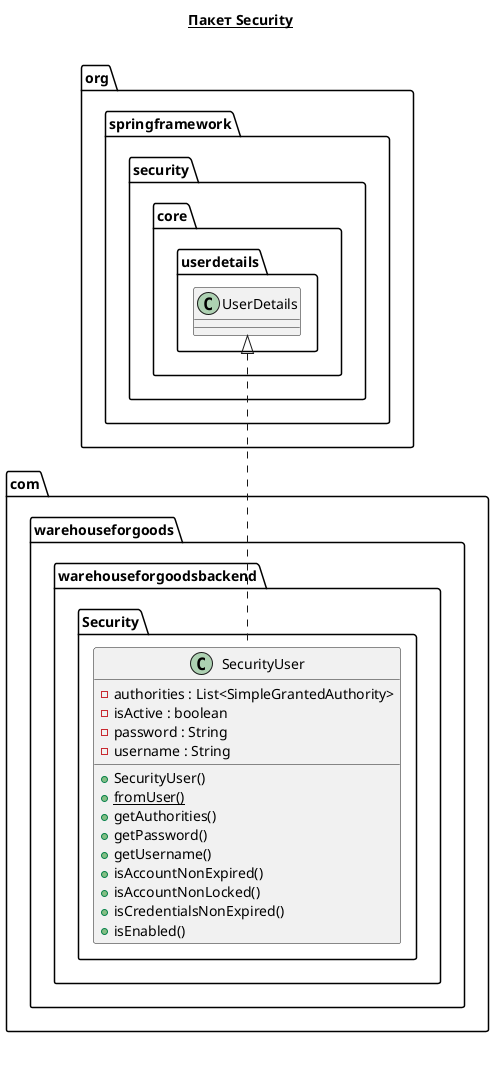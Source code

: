 @startuml

title __Пакет Security__\n


        class com.warehouseforgoods.warehouseforgoodsbackend.Security.SecurityUser {
            - authorities : List<SimpleGrantedAuthority>
            - isActive : boolean
            - password : String
            - username : String
            + SecurityUser()
            {static} + fromUser()
            + getAuthorities()
            + getPassword()
            + getUsername()
            + isAccountNonExpired()
            + isAccountNonLocked()
            + isCredentialsNonExpired()
            + isEnabled()
        }
  

  com.warehouseforgoods.warehouseforgoodsbackend.Security.SecurityUser .up.|> org.springframework.security.core.userdetails.UserDetails


right footer



endfooter

@enduml
